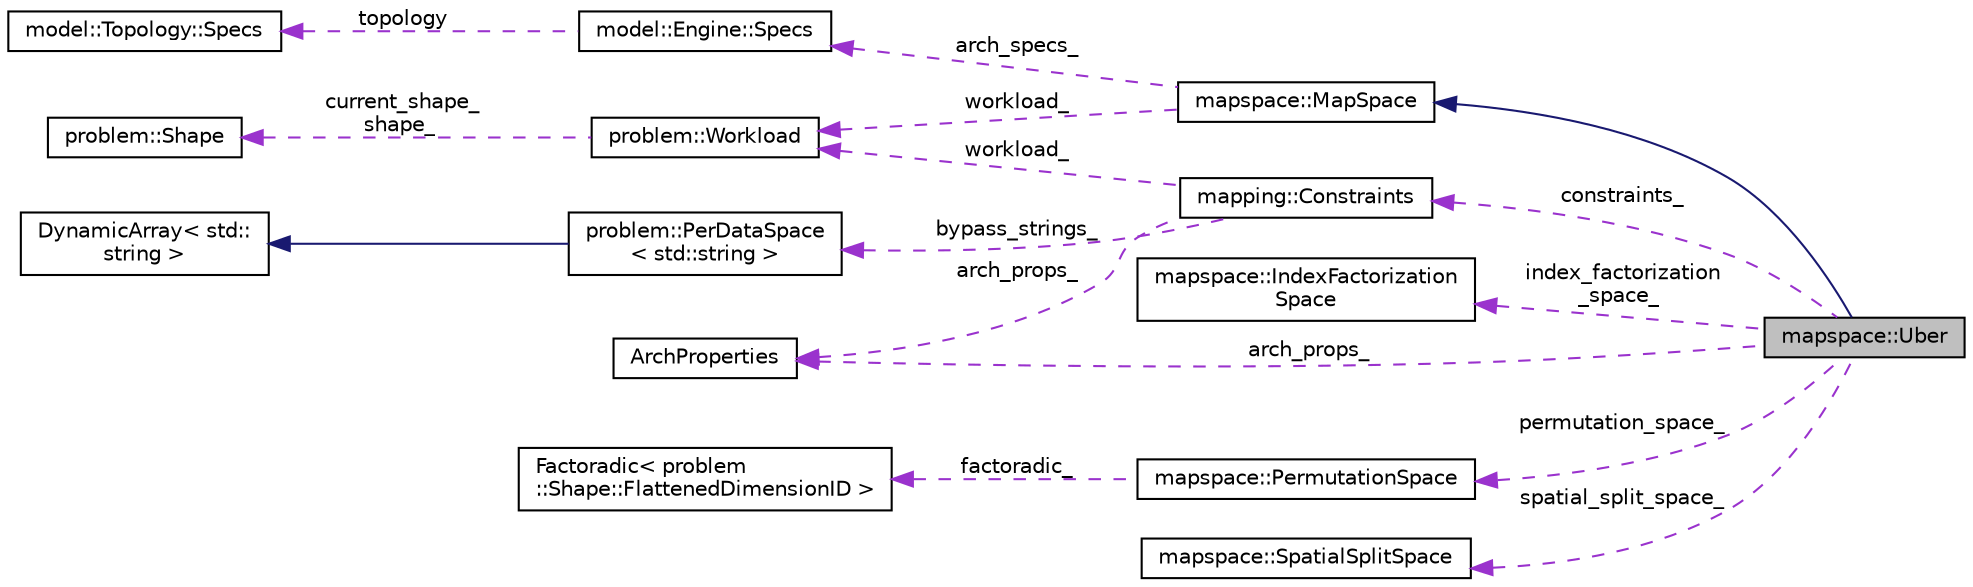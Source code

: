 digraph "mapspace::Uber"
{
 // LATEX_PDF_SIZE
  edge [fontname="Helvetica",fontsize="10",labelfontname="Helvetica",labelfontsize="10"];
  node [fontname="Helvetica",fontsize="10",shape=record];
  rankdir="LR";
  Node1 [label="mapspace::Uber",height=0.2,width=0.4,color="black", fillcolor="grey75", style="filled", fontcolor="black",tooltip=" "];
  Node2 -> Node1 [dir="back",color="midnightblue",fontsize="10",style="solid",fontname="Helvetica"];
  Node2 [label="mapspace::MapSpace",height=0.2,width=0.4,color="black", fillcolor="white", style="filled",URL="$classmapspace_1_1MapSpace.html",tooltip=" "];
  Node3 -> Node2 [dir="back",color="darkorchid3",fontsize="10",style="dashed",label=" arch_specs_" ,fontname="Helvetica"];
  Node3 [label="model::Engine::Specs",height=0.2,width=0.4,color="black", fillcolor="white", style="filled",URL="$structmodel_1_1Engine_1_1Specs.html",tooltip=" "];
  Node4 -> Node3 [dir="back",color="darkorchid3",fontsize="10",style="dashed",label=" topology" ,fontname="Helvetica"];
  Node4 [label="model::Topology::Specs",height=0.2,width=0.4,color="black", fillcolor="white", style="filled",URL="$classmodel_1_1Topology_1_1Specs.html",tooltip=" "];
  Node5 -> Node2 [dir="back",color="darkorchid3",fontsize="10",style="dashed",label=" workload_" ,fontname="Helvetica"];
  Node5 [label="problem::Workload",height=0.2,width=0.4,color="black", fillcolor="white", style="filled",URL="$classproblem_1_1Workload.html",tooltip=" "];
  Node6 -> Node5 [dir="back",color="darkorchid3",fontsize="10",style="dashed",label=" current_shape_\nshape_" ,fontname="Helvetica"];
  Node6 [label="problem::Shape",height=0.2,width=0.4,color="black", fillcolor="white", style="filled",URL="$classproblem_1_1Shape.html",tooltip=" "];
  Node7 -> Node1 [dir="back",color="darkorchid3",fontsize="10",style="dashed",label=" arch_props_" ,fontname="Helvetica"];
  Node7 [label="ArchProperties",height=0.2,width=0.4,color="black", fillcolor="white", style="filled",URL="$classArchProperties.html",tooltip=" "];
  Node8 -> Node1 [dir="back",color="darkorchid3",fontsize="10",style="dashed",label=" index_factorization\l_space_" ,fontname="Helvetica"];
  Node8 [label="mapspace::IndexFactorization\lSpace",height=0.2,width=0.4,color="black", fillcolor="white", style="filled",URL="$classmapspace_1_1IndexFactorizationSpace.html",tooltip=" "];
  Node9 -> Node1 [dir="back",color="darkorchid3",fontsize="10",style="dashed",label=" permutation_space_" ,fontname="Helvetica"];
  Node9 [label="mapspace::PermutationSpace",height=0.2,width=0.4,color="black", fillcolor="white", style="filled",URL="$classmapspace_1_1PermutationSpace.html",tooltip=" "];
  Node10 -> Node9 [dir="back",color="darkorchid3",fontsize="10",style="dashed",label=" factoradic_" ,fontname="Helvetica"];
  Node10 [label="Factoradic\< problem\l::Shape::FlattenedDimensionID \>",height=0.2,width=0.4,color="black", fillcolor="white", style="filled",URL="$classFactoradic.html",tooltip=" "];
  Node11 -> Node1 [dir="back",color="darkorchid3",fontsize="10",style="dashed",label=" constraints_" ,fontname="Helvetica"];
  Node11 [label="mapping::Constraints",height=0.2,width=0.4,color="black", fillcolor="white", style="filled",URL="$classmapping_1_1Constraints.html",tooltip=" "];
  Node7 -> Node11 [dir="back",color="darkorchid3",fontsize="10",style="dashed",label=" arch_props_" ,fontname="Helvetica"];
  Node12 -> Node11 [dir="back",color="darkorchid3",fontsize="10",style="dashed",label=" bypass_strings_" ,fontname="Helvetica"];
  Node12 [label="problem::PerDataSpace\l\< std::string \>",height=0.2,width=0.4,color="black", fillcolor="white", style="filled",URL="$classproblem_1_1PerDataSpace.html",tooltip=" "];
  Node13 -> Node12 [dir="back",color="midnightblue",fontsize="10",style="solid",fontname="Helvetica"];
  Node13 [label="DynamicArray\< std::\lstring \>",height=0.2,width=0.4,color="black", fillcolor="white", style="filled",URL="$classDynamicArray.html",tooltip=" "];
  Node5 -> Node11 [dir="back",color="darkorchid3",fontsize="10",style="dashed",label=" workload_" ,fontname="Helvetica"];
  Node14 -> Node1 [dir="back",color="darkorchid3",fontsize="10",style="dashed",label=" spatial_split_space_" ,fontname="Helvetica"];
  Node14 [label="mapspace::SpatialSplitSpace",height=0.2,width=0.4,color="black", fillcolor="white", style="filled",URL="$classmapspace_1_1SpatialSplitSpace.html",tooltip=" "];
}
